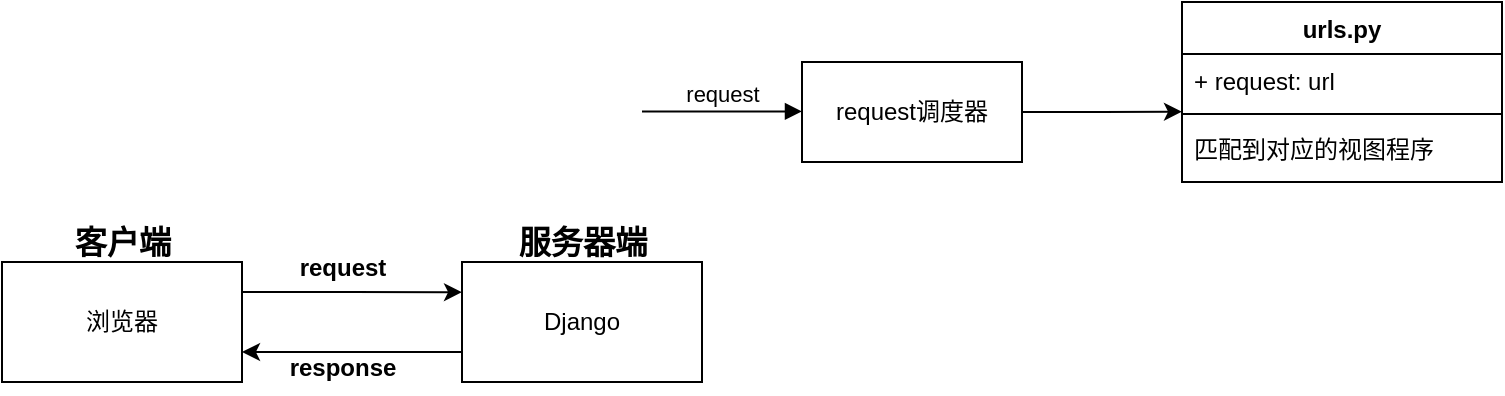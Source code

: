 <mxfile version="24.7.8">
  <diagram name="Page-1" id="5f0bae14-7c28-e335-631c-24af17079c00">
    <mxGraphModel dx="419" dy="628" grid="1" gridSize="10" guides="1" tooltips="1" connect="1" arrows="1" fold="1" page="1" pageScale="1" pageWidth="1100" pageHeight="850" background="none" math="0" shadow="0">
      <root>
        <mxCell id="0" />
        <mxCell id="1" parent="0" />
        <mxCell id="It7IR9NAfHF9SP1xL8_8-9" style="edgeStyle=orthogonalEdgeStyle;rounded=0;orthogonalLoop=1;jettySize=auto;html=1;exitX=1;exitY=0.25;exitDx=0;exitDy=0;" edge="1" parent="1" source="It7IR9NAfHF9SP1xL8_8-6">
          <mxGeometry relative="1" as="geometry">
            <mxPoint x="690" y="305.086" as="targetPoint" />
          </mxGeometry>
        </mxCell>
        <mxCell id="It7IR9NAfHF9SP1xL8_8-6" value="浏览器" style="rounded=0;whiteSpace=wrap;html=1;" vertex="1" parent="1">
          <mxGeometry x="460" y="290" width="120" height="60" as="geometry" />
        </mxCell>
        <mxCell id="It7IR9NAfHF9SP1xL8_8-7" value="&lt;h6&gt;&lt;font face=&quot;Helvetica&quot;&gt;客户端&lt;/font&gt;&lt;/h6&gt;" style="text;strokeColor=none;fillColor=none;html=1;fontSize=24;fontStyle=1;verticalAlign=middle;align=center;" vertex="1" parent="1">
          <mxGeometry x="480" y="270" width="80" height="20" as="geometry" />
        </mxCell>
        <mxCell id="It7IR9NAfHF9SP1xL8_8-19" style="edgeStyle=orthogonalEdgeStyle;rounded=0;orthogonalLoop=1;jettySize=auto;html=1;exitX=0;exitY=0.75;exitDx=0;exitDy=0;entryX=1;entryY=0.75;entryDx=0;entryDy=0;" edge="1" parent="1" source="It7IR9NAfHF9SP1xL8_8-11" target="It7IR9NAfHF9SP1xL8_8-6">
          <mxGeometry relative="1" as="geometry" />
        </mxCell>
        <mxCell id="It7IR9NAfHF9SP1xL8_8-11" value="Django" style="rounded=0;whiteSpace=wrap;html=1;" vertex="1" parent="1">
          <mxGeometry x="690" y="290" width="120" height="60" as="geometry" />
        </mxCell>
        <mxCell id="It7IR9NAfHF9SP1xL8_8-12" value="&lt;h6&gt;&lt;font face=&quot;Helvetica&quot;&gt;服务器端&lt;/font&gt;&lt;/h6&gt;" style="text;strokeColor=none;fillColor=none;html=1;fontSize=24;fontStyle=1;verticalAlign=middle;align=center;" vertex="1" parent="1">
          <mxGeometry x="710" y="270" width="80" height="20" as="geometry" />
        </mxCell>
        <mxCell id="It7IR9NAfHF9SP1xL8_8-18" value="request" style="text;align=center;fontStyle=1;verticalAlign=middle;spacingLeft=3;spacingRight=3;strokeColor=none;rotatable=0;points=[[0,0.5],[1,0.5]];portConstraint=eastwest;html=1;" vertex="1" parent="1">
          <mxGeometry x="590" y="280" width="80" height="26" as="geometry" />
        </mxCell>
        <mxCell id="It7IR9NAfHF9SP1xL8_8-20" value="response" style="text;align=center;fontStyle=1;verticalAlign=middle;spacingLeft=3;spacingRight=3;strokeColor=none;rotatable=0;points=[[0,0.5],[1,0.5]];portConstraint=eastwest;html=1;" vertex="1" parent="1">
          <mxGeometry x="590" y="330" width="80" height="26" as="geometry" />
        </mxCell>
        <mxCell id="It7IR9NAfHF9SP1xL8_8-27" style="edgeStyle=orthogonalEdgeStyle;rounded=0;orthogonalLoop=1;jettySize=auto;html=1;exitX=1;exitY=0.5;exitDx=0;exitDy=0;" edge="1" parent="1" source="It7IR9NAfHF9SP1xL8_8-21">
          <mxGeometry relative="1" as="geometry">
            <mxPoint x="1050" y="214.857" as="targetPoint" />
          </mxGeometry>
        </mxCell>
        <mxCell id="It7IR9NAfHF9SP1xL8_8-21" value="request调度器" style="html=1;whiteSpace=wrap;" vertex="1" parent="1">
          <mxGeometry x="860" y="190" width="110" height="50" as="geometry" />
        </mxCell>
        <mxCell id="It7IR9NAfHF9SP1xL8_8-22" value="request" style="html=1;verticalAlign=bottom;endArrow=block;curved=0;rounded=0;" edge="1" parent="1">
          <mxGeometry width="80" relative="1" as="geometry">
            <mxPoint x="780" y="214.71" as="sourcePoint" />
            <mxPoint x="860" y="214.71" as="targetPoint" />
          </mxGeometry>
        </mxCell>
        <mxCell id="It7IR9NAfHF9SP1xL8_8-29" value="urls.py" style="swimlane;fontStyle=1;align=center;verticalAlign=top;childLayout=stackLayout;horizontal=1;startSize=26;horizontalStack=0;resizeParent=1;resizeParentMax=0;resizeLast=0;collapsible=1;marginBottom=0;whiteSpace=wrap;html=1;" vertex="1" parent="1">
          <mxGeometry x="1050" y="160" width="160" height="90" as="geometry" />
        </mxCell>
        <mxCell id="It7IR9NAfHF9SP1xL8_8-30" value="+ request: url" style="text;strokeColor=none;fillColor=none;align=left;verticalAlign=top;spacingLeft=4;spacingRight=4;overflow=hidden;rotatable=0;points=[[0,0.5],[1,0.5]];portConstraint=eastwest;whiteSpace=wrap;html=1;" vertex="1" parent="It7IR9NAfHF9SP1xL8_8-29">
          <mxGeometry y="26" width="160" height="26" as="geometry" />
        </mxCell>
        <mxCell id="It7IR9NAfHF9SP1xL8_8-31" value="" style="line;strokeWidth=1;fillColor=none;align=left;verticalAlign=middle;spacingTop=-1;spacingLeft=3;spacingRight=3;rotatable=0;labelPosition=right;points=[];portConstraint=eastwest;strokeColor=inherit;" vertex="1" parent="It7IR9NAfHF9SP1xL8_8-29">
          <mxGeometry y="52" width="160" height="8" as="geometry" />
        </mxCell>
        <mxCell id="It7IR9NAfHF9SP1xL8_8-32" value="匹配到对应的视图程序&lt;div&gt;&lt;br&gt;&lt;/div&gt;" style="text;strokeColor=none;fillColor=none;align=left;verticalAlign=top;spacingLeft=4;spacingRight=4;overflow=hidden;rotatable=0;points=[[0,0.5],[1,0.5]];portConstraint=eastwest;whiteSpace=wrap;html=1;" vertex="1" parent="It7IR9NAfHF9SP1xL8_8-29">
          <mxGeometry y="60" width="160" height="30" as="geometry" />
        </mxCell>
      </root>
    </mxGraphModel>
  </diagram>
</mxfile>
